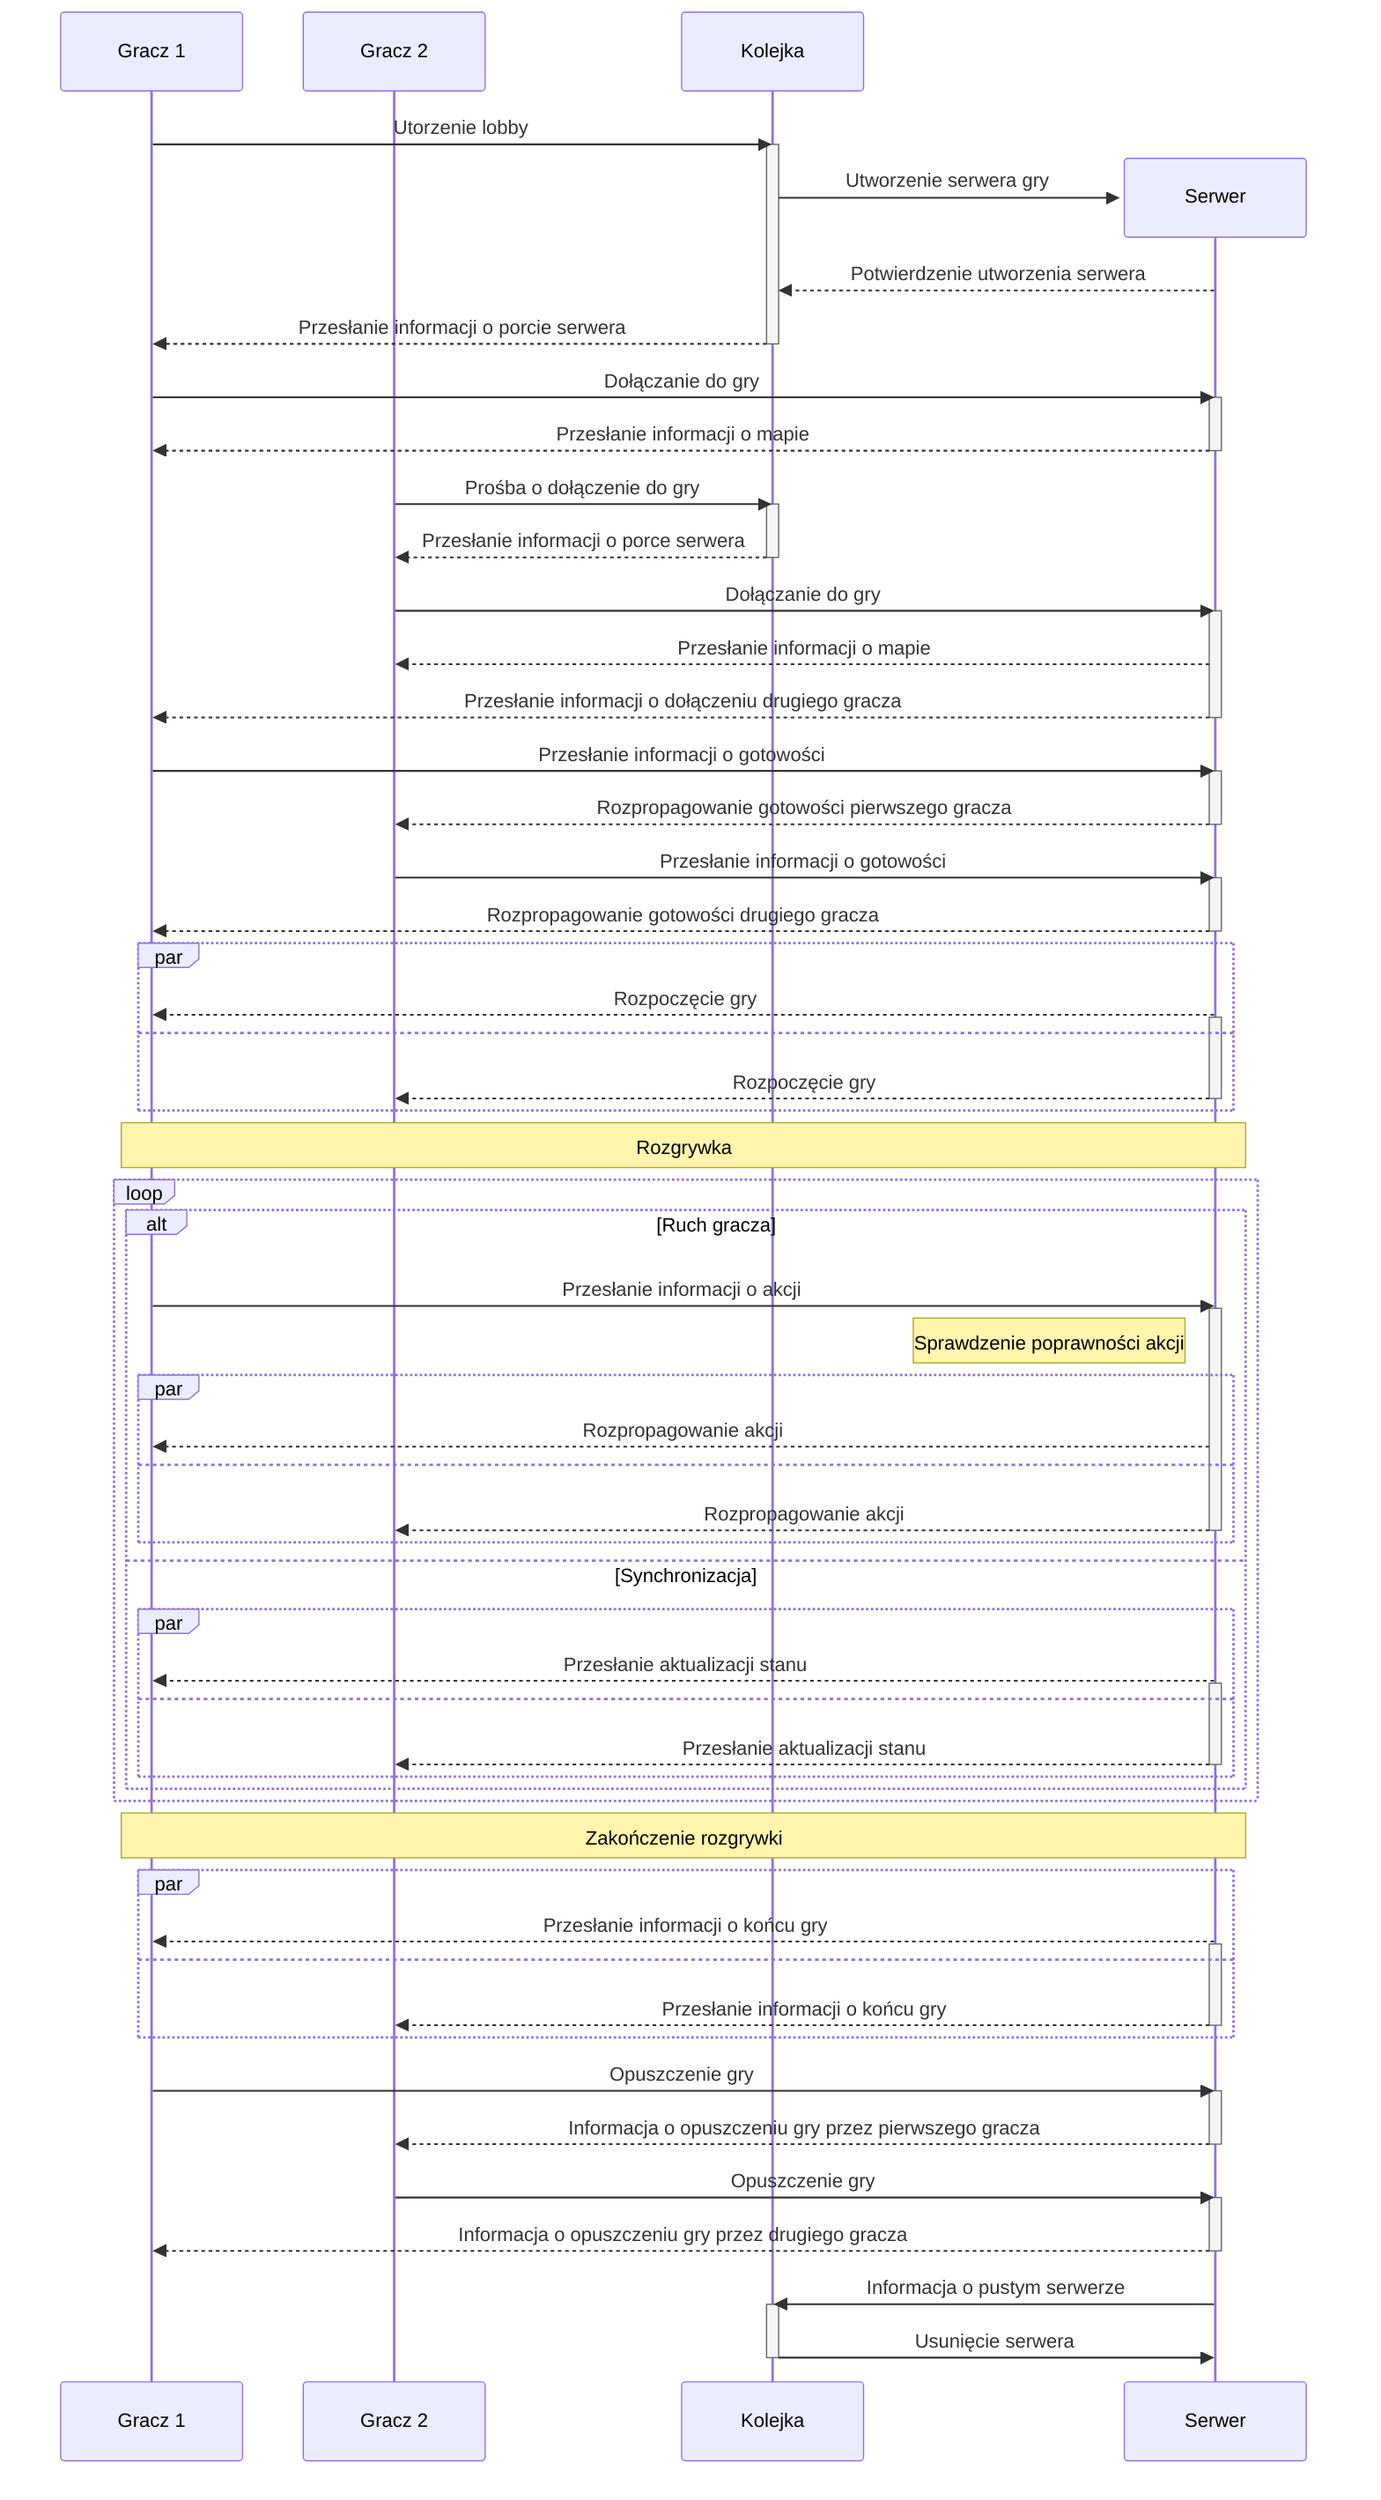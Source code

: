 sequenceDiagram
    participant Gracz 1
    participant Gracz 2
    participant Kolejka

    Gracz 1->>Kolejka: Utorzenie lobby
    activate Kolejka
    create participant Serwer
    Kolejka->>Serwer: Utworzenie serwera gry
    Serwer-->>Kolejka: Potwierdzenie utworzenia serwera
    Kolejka-->>Gracz 1: Przesłanie informacji o porcie serwera
    deactivate Kolejka


    Gracz 1->>Serwer: Dołączanie do gry
    activate Serwer
    Serwer-->>Gracz 1: Przesłanie informacji o mapie
    deactivate Serwer

    Gracz 2->>Kolejka: Prośba o dołączenie do gry
    activate Kolejka
    Kolejka-->>Gracz 2: Przesłanie informacji o porce serwera
    deactivate Kolejka
    Gracz 2->>Serwer: Dołączanie do gry
    activate Serwer
    Serwer-->>Gracz 2: Przesłanie informacji o mapie
    Serwer-->>Gracz 1: Przesłanie informacji o dołączeniu drugiego gracza
    deactivate Serwer

    Gracz 1->>Serwer: Przesłanie informacji o gotowości
    activate Serwer
    Serwer-->>Gracz 2: Rozpropagowanie gotowości pierwszego gracza
    deactivate Serwer

    Gracz 2->>Serwer: Przesłanie informacji o gotowości
    activate Serwer
    Serwer-->>Gracz 1: Rozpropagowanie gotowości drugiego gracza
    deactivate Serwer
    par
        Serwer-->>Gracz 1: Rozpoczęcie gry
        activate Serwer
    and
        Serwer-->>Gracz 2: Rozpoczęcie gry
        deactivate Serwer
    end

    Note over Gracz 1, Serwer: Rozgrywka

    loop
        alt Ruch gracza
            Gracz 1->>Serwer: Przesłanie informacji o akcji
            activate Serwer
            Note left of Serwer: Sprawdzenie poprawności akcji
            par
                Serwer-->>Gracz 1: Rozpropagowanie akcji
            and
                Serwer-->>Gracz 2: Rozpropagowanie akcji
                deactivate Serwer
            end
        else Synchronizacja
            par
                Serwer-->>Gracz 1: Przesłanie aktualizacji stanu
                activate Serwer
            and
                Serwer-->>Gracz 2: Przesłanie aktualizacji stanu
                deactivate Serwer
            end
        end
    end

    Note over Gracz 1, Serwer: Zakończenie rozgrywki

    par
        Serwer-->>Gracz 1: Przesłanie informacji o końcu gry
        activate Serwer
    and
        Serwer-->>Gracz 2: Przesłanie informacji o końcu gry
        deactivate Serwer
    end

    Gracz 1->>Serwer: Opuszczenie gry
    activate Serwer
    Serwer-->>Gracz 2: Informacja o opuszczeniu gry przez pierwszego gracza
    deactivate Serwer
    
    Gracz 2->>Serwer: Opuszczenie gry
    activate Serwer
    Serwer-->>Gracz 1: Informacja o opuszczeniu gry przez drugiego gracza
    deactivate Serwer

    Serwer->>Kolejka: Informacja o pustym serwerze
    activate Kolejka
    Kolejka->>Serwer: Usunięcie serwera
    deactivate Kolejka